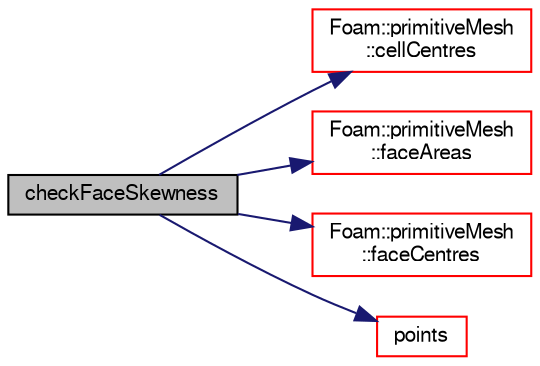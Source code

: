 digraph "checkFaceSkewness"
{
  bgcolor="transparent";
  edge [fontname="FreeSans",fontsize="10",labelfontname="FreeSans",labelfontsize="10"];
  node [fontname="FreeSans",fontsize="10",shape=record];
  rankdir="LR";
  Node28411 [label="checkFaceSkewness",height=0.2,width=0.4,color="black", fillcolor="grey75", style="filled", fontcolor="black"];
  Node28411 -> Node28412 [color="midnightblue",fontsize="10",style="solid",fontname="FreeSans"];
  Node28412 [label="Foam::primitiveMesh\l::cellCentres",height=0.2,width=0.4,color="red",URL="$a27530.html#a7300aee2989c6ec70e39436816461902"];
  Node28411 -> Node28472 [color="midnightblue",fontsize="10",style="solid",fontname="FreeSans"];
  Node28472 [label="Foam::primitiveMesh\l::faceAreas",height=0.2,width=0.4,color="red",URL="$a27530.html#adefd042a02b5fa7ab8ab95063a631420"];
  Node28411 -> Node28462 [color="midnightblue",fontsize="10",style="solid",fontname="FreeSans"];
  Node28462 [label="Foam::primitiveMesh\l::faceCentres",height=0.2,width=0.4,color="red",URL="$a27530.html#a3319847c9ee813a5398d011b08de25a4"];
  Node28411 -> Node28473 [color="midnightblue",fontsize="10",style="solid",fontname="FreeSans"];
  Node28473 [label="points",height=0.2,width=0.4,color="red",URL="$a27410.html#ac44123fc1265297c41a43c3b62fdb4c2",tooltip="Return raw points. "];
}
